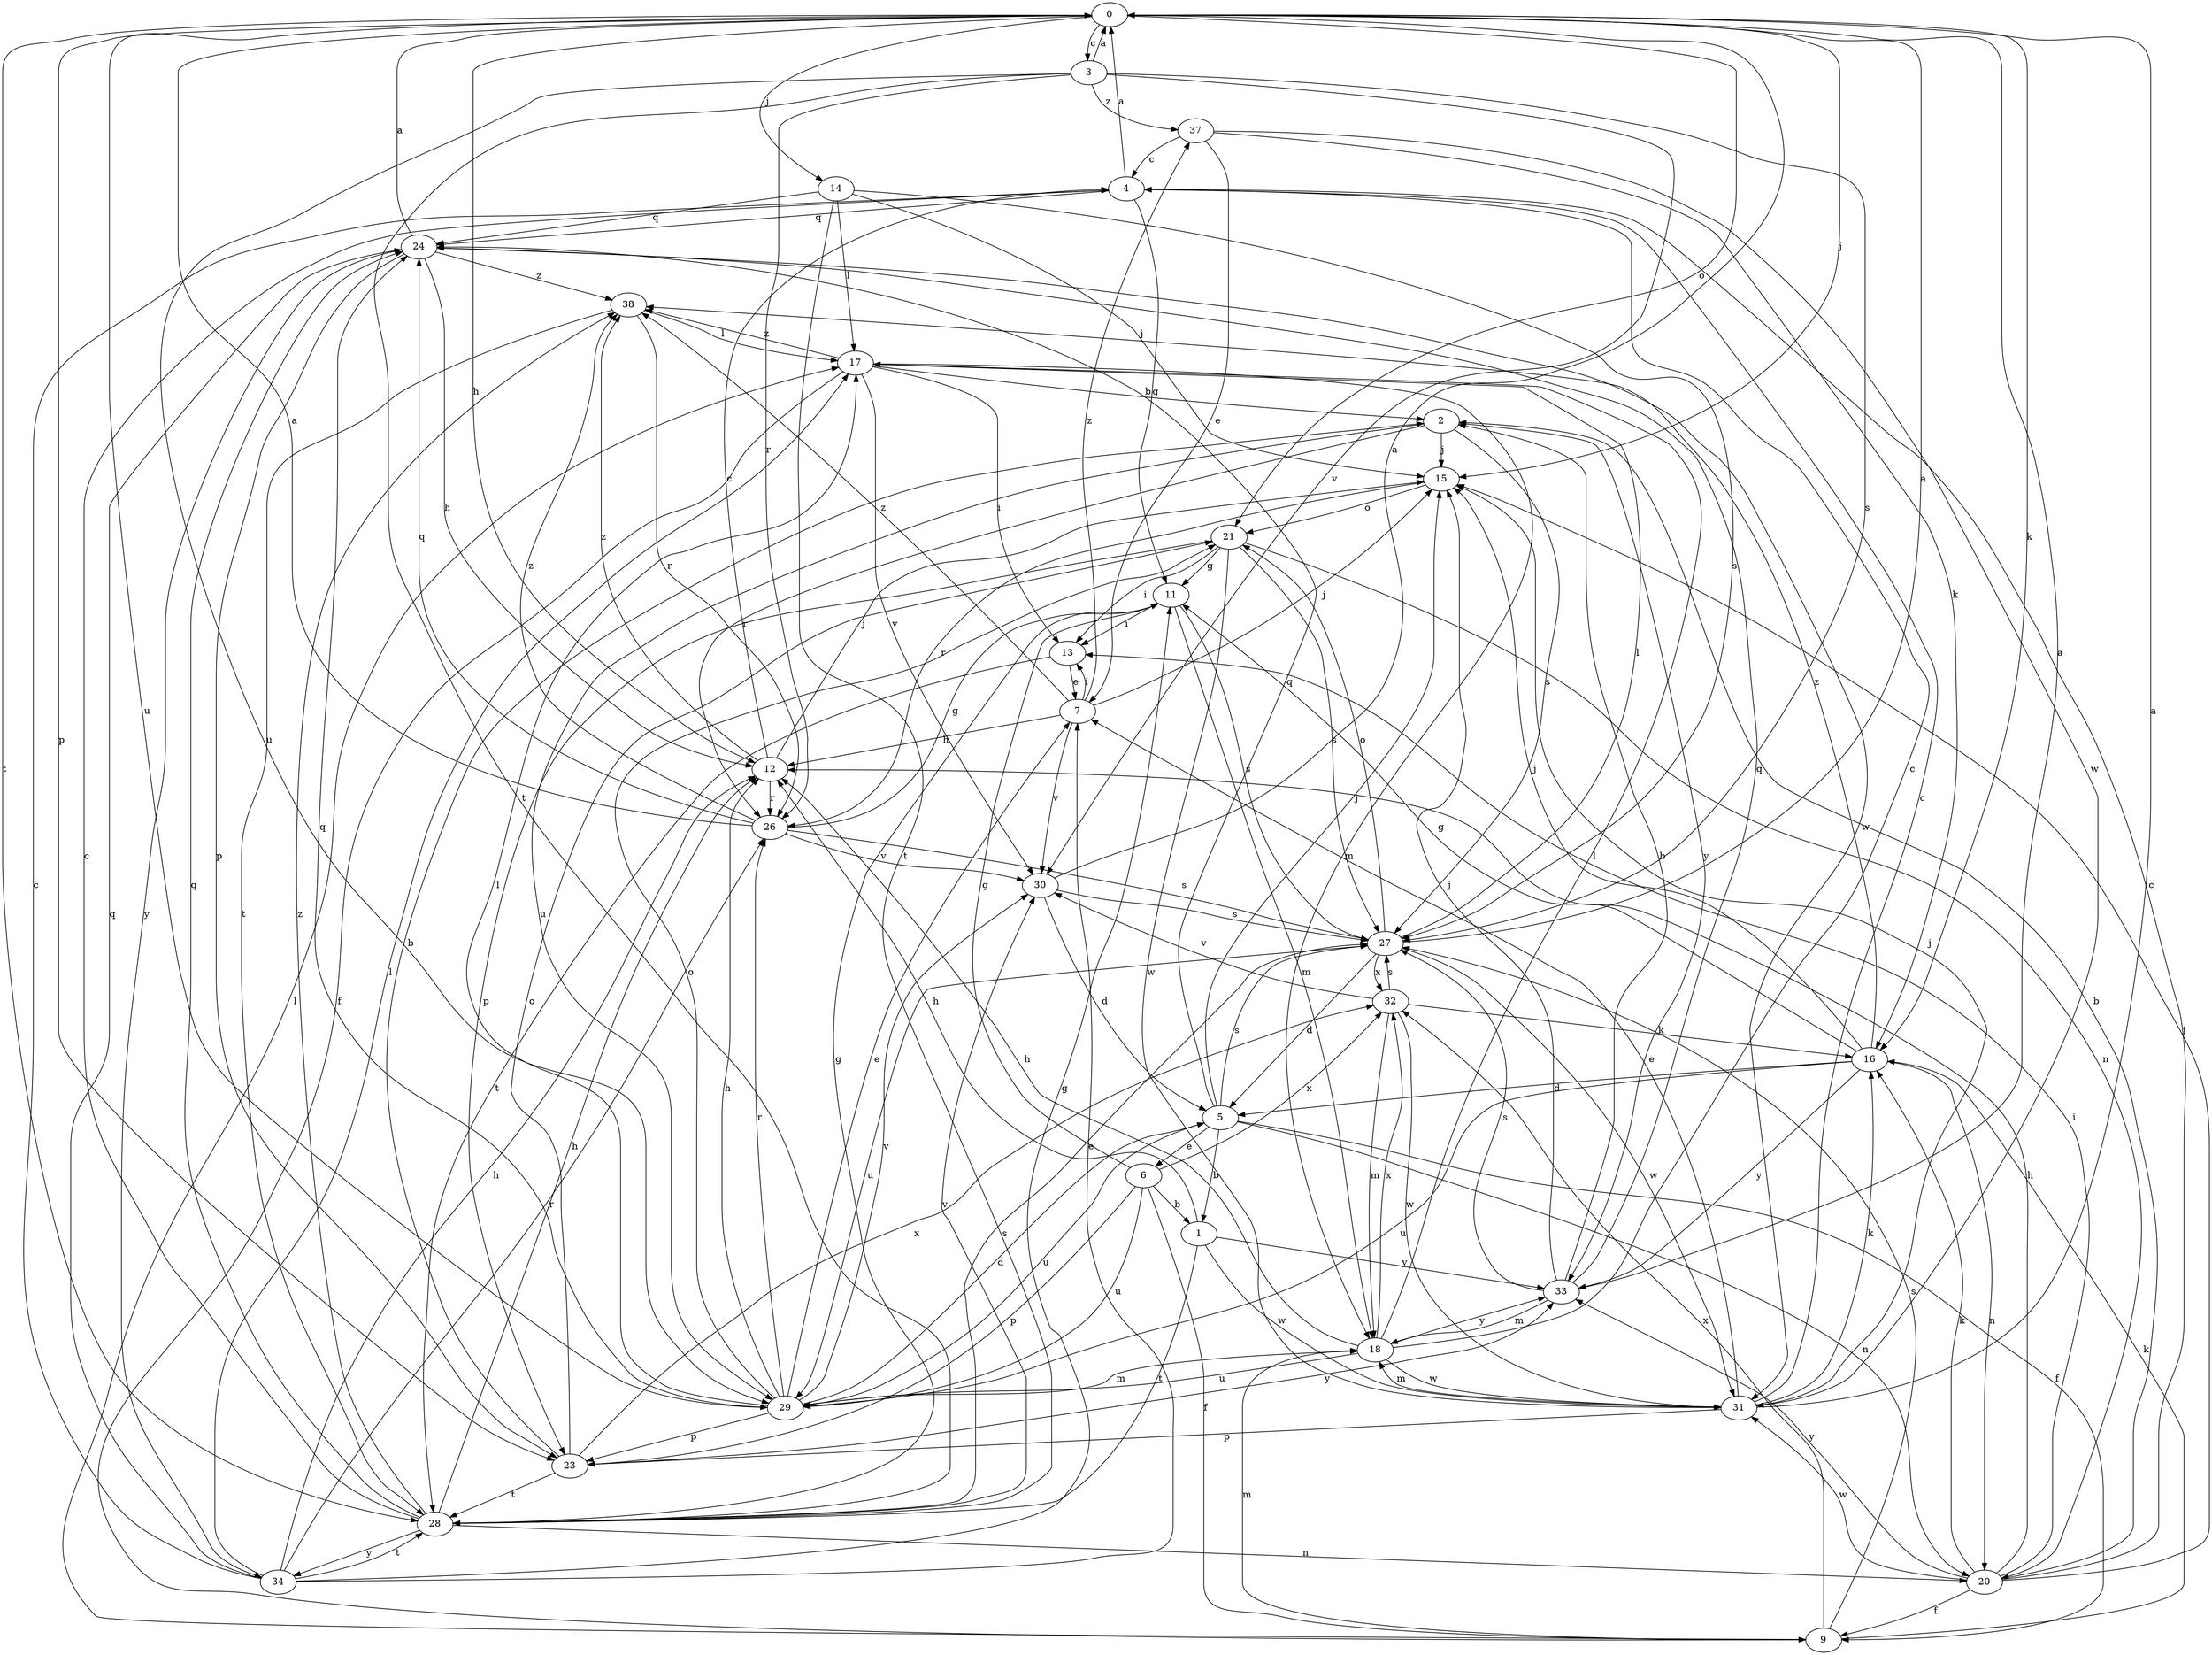 strict digraph  {
0;
1;
2;
3;
4;
5;
6;
7;
9;
11;
12;
13;
14;
15;
16;
17;
18;
20;
21;
23;
24;
26;
27;
28;
29;
30;
31;
32;
33;
34;
37;
38;
0 -> 3  [label=c];
0 -> 12  [label=h];
0 -> 14  [label=j];
0 -> 15  [label=j];
0 -> 16  [label=k];
0 -> 21  [label=o];
0 -> 23  [label=p];
0 -> 28  [label=t];
0 -> 29  [label=u];
1 -> 12  [label=h];
1 -> 28  [label=t];
1 -> 31  [label=w];
1 -> 33  [label=y];
2 -> 15  [label=j];
2 -> 26  [label=r];
2 -> 27  [label=s];
2 -> 29  [label=u];
2 -> 33  [label=y];
3 -> 0  [label=a];
3 -> 26  [label=r];
3 -> 27  [label=s];
3 -> 28  [label=t];
3 -> 29  [label=u];
3 -> 30  [label=v];
3 -> 37  [label=z];
4 -> 0  [label=a];
4 -> 11  [label=g];
4 -> 24  [label=q];
5 -> 1  [label=b];
5 -> 6  [label=e];
5 -> 9  [label=f];
5 -> 15  [label=j];
5 -> 20  [label=n];
5 -> 24  [label=q];
5 -> 27  [label=s];
5 -> 29  [label=u];
6 -> 1  [label=b];
6 -> 9  [label=f];
6 -> 11  [label=g];
6 -> 23  [label=p];
6 -> 29  [label=u];
6 -> 32  [label=x];
7 -> 12  [label=h];
7 -> 13  [label=i];
7 -> 15  [label=j];
7 -> 30  [label=v];
7 -> 37  [label=z];
7 -> 38  [label=z];
9 -> 16  [label=k];
9 -> 17  [label=l];
9 -> 18  [label=m];
9 -> 27  [label=s];
9 -> 32  [label=x];
11 -> 13  [label=i];
11 -> 18  [label=m];
11 -> 27  [label=s];
12 -> 4  [label=c];
12 -> 15  [label=j];
12 -> 26  [label=r];
12 -> 38  [label=z];
13 -> 7  [label=e];
13 -> 28  [label=t];
14 -> 15  [label=j];
14 -> 17  [label=l];
14 -> 24  [label=q];
14 -> 27  [label=s];
14 -> 28  [label=t];
15 -> 21  [label=o];
15 -> 26  [label=r];
16 -> 5  [label=d];
16 -> 11  [label=g];
16 -> 15  [label=j];
16 -> 20  [label=n];
16 -> 29  [label=u];
16 -> 33  [label=y];
16 -> 38  [label=z];
17 -> 2  [label=b];
17 -> 9  [label=f];
17 -> 13  [label=i];
17 -> 18  [label=m];
17 -> 30  [label=v];
17 -> 38  [label=z];
18 -> 4  [label=c];
18 -> 12  [label=h];
18 -> 17  [label=l];
18 -> 29  [label=u];
18 -> 31  [label=w];
18 -> 32  [label=x];
18 -> 33  [label=y];
20 -> 2  [label=b];
20 -> 4  [label=c];
20 -> 9  [label=f];
20 -> 12  [label=h];
20 -> 13  [label=i];
20 -> 15  [label=j];
20 -> 16  [label=k];
20 -> 31  [label=w];
20 -> 33  [label=y];
21 -> 11  [label=g];
21 -> 13  [label=i];
21 -> 20  [label=n];
21 -> 23  [label=p];
21 -> 27  [label=s];
21 -> 31  [label=w];
23 -> 2  [label=b];
23 -> 21  [label=o];
23 -> 28  [label=t];
23 -> 32  [label=x];
23 -> 33  [label=y];
24 -> 0  [label=a];
24 -> 12  [label=h];
24 -> 23  [label=p];
24 -> 31  [label=w];
24 -> 34  [label=y];
24 -> 38  [label=z];
26 -> 0  [label=a];
26 -> 11  [label=g];
26 -> 24  [label=q];
26 -> 27  [label=s];
26 -> 30  [label=v];
26 -> 38  [label=z];
27 -> 0  [label=a];
27 -> 5  [label=d];
27 -> 17  [label=l];
27 -> 21  [label=o];
27 -> 29  [label=u];
27 -> 31  [label=w];
27 -> 32  [label=x];
28 -> 4  [label=c];
28 -> 11  [label=g];
28 -> 12  [label=h];
28 -> 20  [label=n];
28 -> 24  [label=q];
28 -> 27  [label=s];
28 -> 30  [label=v];
28 -> 34  [label=y];
28 -> 38  [label=z];
29 -> 5  [label=d];
29 -> 7  [label=e];
29 -> 12  [label=h];
29 -> 17  [label=l];
29 -> 18  [label=m];
29 -> 21  [label=o];
29 -> 23  [label=p];
29 -> 24  [label=q];
29 -> 26  [label=r];
29 -> 30  [label=v];
30 -> 0  [label=a];
30 -> 5  [label=d];
30 -> 27  [label=s];
31 -> 0  [label=a];
31 -> 4  [label=c];
31 -> 7  [label=e];
31 -> 15  [label=j];
31 -> 16  [label=k];
31 -> 18  [label=m];
31 -> 23  [label=p];
32 -> 16  [label=k];
32 -> 18  [label=m];
32 -> 27  [label=s];
32 -> 30  [label=v];
32 -> 31  [label=w];
33 -> 0  [label=a];
33 -> 2  [label=b];
33 -> 15  [label=j];
33 -> 18  [label=m];
33 -> 24  [label=q];
33 -> 27  [label=s];
34 -> 4  [label=c];
34 -> 7  [label=e];
34 -> 11  [label=g];
34 -> 12  [label=h];
34 -> 17  [label=l];
34 -> 24  [label=q];
34 -> 26  [label=r];
34 -> 28  [label=t];
37 -> 4  [label=c];
37 -> 7  [label=e];
37 -> 16  [label=k];
37 -> 31  [label=w];
38 -> 17  [label=l];
38 -> 26  [label=r];
38 -> 28  [label=t];
}
